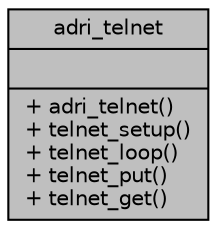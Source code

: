 digraph "adri_telnet"
{
 // LATEX_PDF_SIZE
  edge [fontname="Helvetica",fontsize="10",labelfontname="Helvetica",labelfontsize="10"];
  node [fontname="Helvetica",fontsize="10",shape=record];
  Node1 [label="{adri_telnet\n||+ adri_telnet()\l+ telnet_setup()\l+ telnet_loop()\l+ telnet_put()\l+ telnet_get()\l}",height=0.2,width=0.4,color="black", fillcolor="grey75", style="filled", fontcolor="black",tooltip=" "];
}
